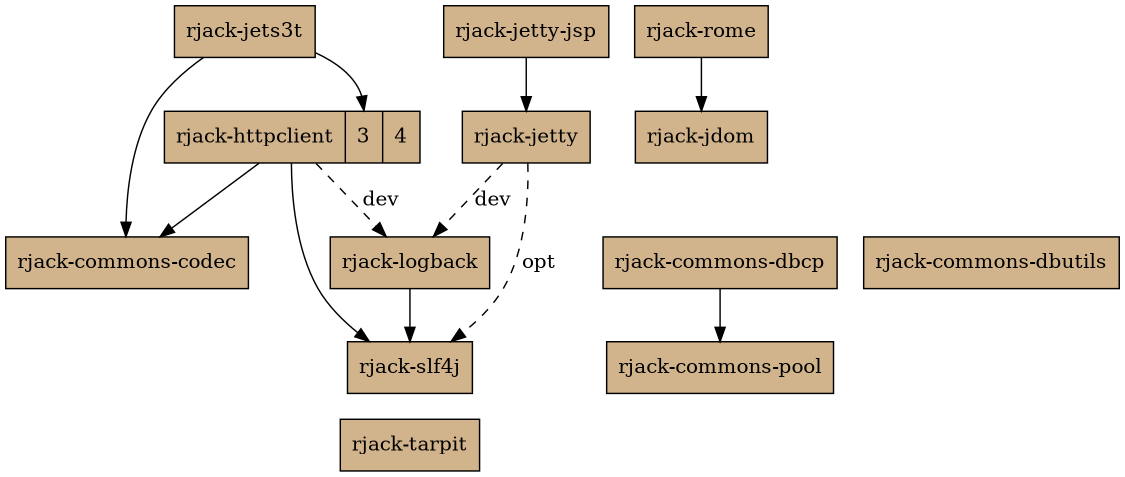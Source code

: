 digraph rjack {
  rankdir=TB
  size="7.5,10";
  node [shape=box, style=filled, fillcolor=tan ];

  "rjack-jets3t" -> "rjack-httpclient":3;
  "rjack-jets3t" -> "rjack-commons-codec";

  subgraph u {
    rank=same
    "rjack-rome";
    "rjack-jets3t";
  }

  "rjack-rome" -> "rjack-jdom"

  "rjack-httpclient" [shape=record,label="rjack-httpclient|<3>3|<4>4"]

  "rjack-httpclient" -> "rjack-commons-codec";
  "rjack-httpclient" -> "rjack-logback" [ style=dashed, label="dev" ];
  "rjack-httpclient" -> "rjack-slf4j";

  "rjack-jetty-jsp";
  "rjack-jetty-jsp" -> "rjack-jetty";

  "rjack-jetty" -> "rjack-logback" [ style=dashed, label="dev" ];
  "rjack-jetty" -> "rjack-slf4j"   [ style=dashed, label="opt" ];

  "rjack-slf4j"   [ group=log ];
  "rjack-logback" [ group=log ];

  "rjack-logback" -> "rjack-slf4j";

  "rjack-commons-codec"   [ group=commons ];

  subgraph d {
    rank=same
    "rjack-commons-dbcp"    [ group=commons ];
    "rjack-commons-dbutils" [ group=commons ];
  }

  "rjack-commons-pool"    [ group=commons ];
  "rjack-commons-dbcp" -> "rjack-commons-pool";

  subgraph t {
    rank=sink
    "rjack-tarpit"
  }

}
